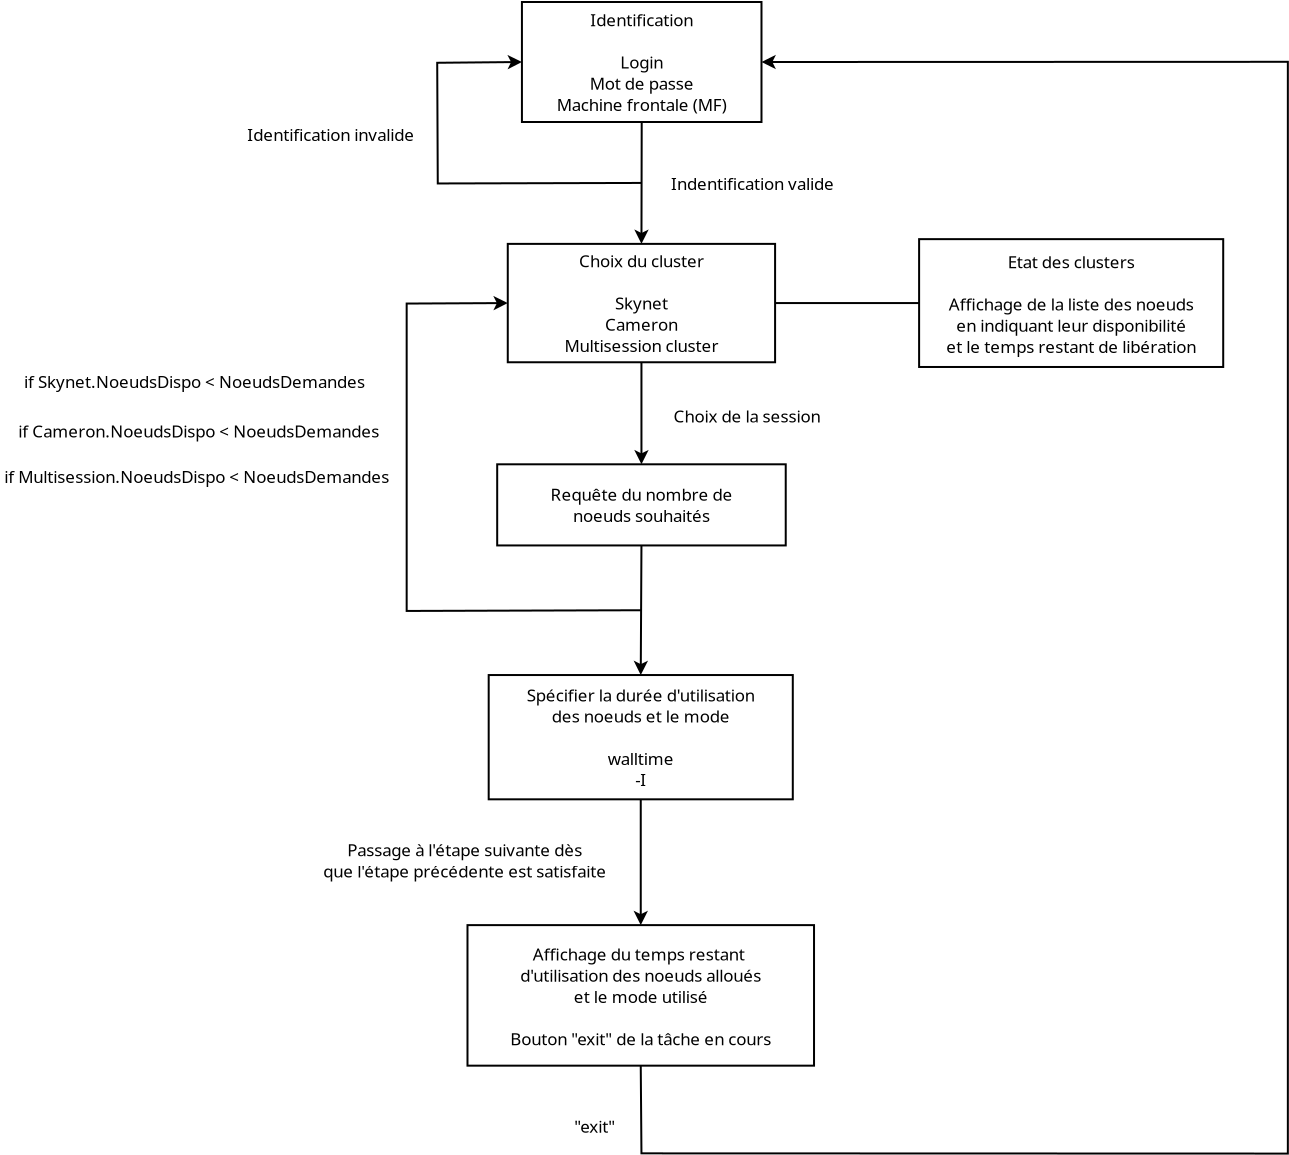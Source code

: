 <?xml version="1.0" encoding="UTF-8"?>
<dia:diagram xmlns:dia="http://www.lysator.liu.se/~alla/dia/">
  <dia:layer name="Arrière-plan" visible="true" active="true">
    <dia:object type="Standard - Box" version="0" id="O0">
      <dia:attribute name="obj_pos">
        <dia:point val="9.407,-5.972"/>
      </dia:attribute>
      <dia:attribute name="obj_bb">
        <dia:rectangle val="9.357,-6.022;21.435,0.078"/>
      </dia:attribute>
      <dia:attribute name="elem_corner">
        <dia:point val="9.407,-5.972"/>
      </dia:attribute>
      <dia:attribute name="elem_width">
        <dia:real val="11.978"/>
      </dia:attribute>
      <dia:attribute name="elem_height">
        <dia:real val="6"/>
      </dia:attribute>
      <dia:attribute name="show_background">
        <dia:boolean val="true"/>
      </dia:attribute>
    </dia:object>
    <dia:object type="Standard - Line" version="0" id="O1">
      <dia:attribute name="obj_pos">
        <dia:point val="15.396,0.028"/>
      </dia:attribute>
      <dia:attribute name="obj_bb">
        <dia:rectangle val="15.022,-0.022;15.746,6.233"/>
      </dia:attribute>
      <dia:attribute name="conn_endpoints">
        <dia:point val="15.396,0.028"/>
        <dia:point val="15.383,6.122"/>
      </dia:attribute>
      <dia:attribute name="numcp">
        <dia:int val="1"/>
      </dia:attribute>
      <dia:attribute name="end_arrow">
        <dia:enum val="22"/>
      </dia:attribute>
      <dia:attribute name="end_arrow_length">
        <dia:real val="0.5"/>
      </dia:attribute>
      <dia:attribute name="end_arrow_width">
        <dia:real val="0.5"/>
      </dia:attribute>
      <dia:connections>
        <dia:connection handle="0" to="O0" connection="6"/>
        <dia:connection handle="1" to="O2" connection="1"/>
      </dia:connections>
    </dia:object>
    <dia:object type="Standard - Box" version="0" id="O2">
      <dia:attribute name="obj_pos">
        <dia:point val="8.699,6.122"/>
      </dia:attribute>
      <dia:attribute name="obj_bb">
        <dia:rectangle val="8.649,6.072;22.116,12.091"/>
      </dia:attribute>
      <dia:attribute name="elem_corner">
        <dia:point val="8.699,6.122"/>
      </dia:attribute>
      <dia:attribute name="elem_width">
        <dia:real val="13.366"/>
      </dia:attribute>
      <dia:attribute name="elem_height">
        <dia:real val="5.919"/>
      </dia:attribute>
      <dia:attribute name="show_background">
        <dia:boolean val="true"/>
      </dia:attribute>
    </dia:object>
    <dia:object type="Standard - Text" version="1" id="O3">
      <dia:attribute name="obj_pos">
        <dia:point val="-0.034,0.655"/>
      </dia:attribute>
      <dia:attribute name="obj_bb">
        <dia:rectangle val="-4.609,0.14;4.541,1.17"/>
      </dia:attribute>
      <dia:attribute name="text">
        <dia:composite type="text">
          <dia:attribute name="string">
            <dia:string>#Identification invalide#</dia:string>
          </dia:attribute>
          <dia:attribute name="font">
            <dia:font family="Monaco" style="0" name="Courier"/>
          </dia:attribute>
          <dia:attribute name="height">
            <dia:real val="1.058"/>
          </dia:attribute>
          <dia:attribute name="pos">
            <dia:point val="-0.034,0.992"/>
          </dia:attribute>
          <dia:attribute name="color">
            <dia:color val="#000000"/>
          </dia:attribute>
          <dia:attribute name="alignment">
            <dia:enum val="1"/>
          </dia:attribute>
        </dia:composite>
      </dia:attribute>
      <dia:attribute name="valign">
        <dia:enum val="2"/>
      </dia:attribute>
    </dia:object>
    <dia:object type="Standard - Text" version="1" id="O4">
      <dia:attribute name="obj_pos">
        <dia:point val="15.383,9.081"/>
      </dia:attribute>
      <dia:attribute name="obj_bb">
        <dia:rectangle val="11.22,6.45;19.545,11.713"/>
      </dia:attribute>
      <dia:attribute name="text">
        <dia:composite type="text">
          <dia:attribute name="string">
            <dia:string>#Choix du cluster

Skynet
Cameron
Multisession cluster#</dia:string>
          </dia:attribute>
          <dia:attribute name="font">
            <dia:font family="Monaco" style="0" name="Courier"/>
          </dia:attribute>
          <dia:attribute name="height">
            <dia:real val="1.058"/>
          </dia:attribute>
          <dia:attribute name="pos">
            <dia:point val="15.383,7.302"/>
          </dia:attribute>
          <dia:attribute name="color">
            <dia:color val="#000000"/>
          </dia:attribute>
          <dia:attribute name="alignment">
            <dia:enum val="1"/>
          </dia:attribute>
        </dia:composite>
      </dia:attribute>
      <dia:attribute name="valign">
        <dia:enum val="2"/>
      </dia:attribute>
      <dia:connections>
        <dia:connection handle="0" to="O2" connection="8"/>
      </dia:connections>
    </dia:object>
    <dia:object type="Standard - Text" version="1" id="O5">
      <dia:attribute name="obj_pos">
        <dia:point val="20.934,3.095"/>
      </dia:attribute>
      <dia:attribute name="obj_bb">
        <dia:rectangle val="16.472,2.58;25.397,3.61"/>
      </dia:attribute>
      <dia:attribute name="text">
        <dia:composite type="text">
          <dia:attribute name="string">
            <dia:string>#Indentification valide#</dia:string>
          </dia:attribute>
          <dia:attribute name="font">
            <dia:font family="Monaco" style="0" name="Courier"/>
          </dia:attribute>
          <dia:attribute name="height">
            <dia:real val="1.058"/>
          </dia:attribute>
          <dia:attribute name="pos">
            <dia:point val="20.934,3.432"/>
          </dia:attribute>
          <dia:attribute name="color">
            <dia:color val="#000000"/>
          </dia:attribute>
          <dia:attribute name="alignment">
            <dia:enum val="1"/>
          </dia:attribute>
        </dia:composite>
      </dia:attribute>
      <dia:attribute name="valign">
        <dia:enum val="2"/>
      </dia:attribute>
    </dia:object>
    <dia:object type="Standard - PolyLine" version="0" id="O6">
      <dia:attribute name="obj_pos">
        <dia:point val="15.389,3.075"/>
      </dia:attribute>
      <dia:attribute name="obj_bb">
        <dia:rectangle val="5.12,-3.328;15.439,3.151"/>
      </dia:attribute>
      <dia:attribute name="poly_points">
        <dia:point val="15.389,3.075"/>
        <dia:point val="5.199,3.101"/>
        <dia:point val="5.171,-2.933"/>
        <dia:point val="9.407,-2.972"/>
      </dia:attribute>
      <dia:attribute name="end_arrow">
        <dia:enum val="22"/>
      </dia:attribute>
      <dia:attribute name="end_arrow_length">
        <dia:real val="0.5"/>
      </dia:attribute>
      <dia:attribute name="end_arrow_width">
        <dia:real val="0.5"/>
      </dia:attribute>
      <dia:connections>
        <dia:connection handle="0" to="O1" connection="0"/>
        <dia:connection handle="3" to="O0" connection="3"/>
      </dia:connections>
    </dia:object>
    <dia:object type="Standard - Text" version="1" id="O7">
      <dia:attribute name="obj_pos">
        <dia:point val="15.396,-2.972"/>
      </dia:attribute>
      <dia:attribute name="obj_bb">
        <dia:rectangle val="10.724,-5.603;20.067,-0.34"/>
      </dia:attribute>
      <dia:attribute name="text">
        <dia:composite type="text">
          <dia:attribute name="string">
            <dia:string>#Identification

Login
Mot de passe
Machine frontale (MF)#</dia:string>
          </dia:attribute>
          <dia:attribute name="font">
            <dia:font family="Monaco" style="0" name="Courier"/>
          </dia:attribute>
          <dia:attribute name="height">
            <dia:real val="1.058"/>
          </dia:attribute>
          <dia:attribute name="pos">
            <dia:point val="15.396,-4.751"/>
          </dia:attribute>
          <dia:attribute name="color">
            <dia:color val="#000000"/>
          </dia:attribute>
          <dia:attribute name="alignment">
            <dia:enum val="1"/>
          </dia:attribute>
        </dia:composite>
      </dia:attribute>
      <dia:attribute name="valign">
        <dia:enum val="2"/>
      </dia:attribute>
      <dia:connections>
        <dia:connection handle="0" to="O0" connection="8"/>
      </dia:connections>
    </dia:object>
    <dia:object type="Standard - Line" version="0" id="O8">
      <dia:attribute name="obj_pos">
        <dia:point val="15.383,12.041"/>
      </dia:attribute>
      <dia:attribute name="obj_bb">
        <dia:rectangle val="15.021,11.991;15.745,17.254"/>
      </dia:attribute>
      <dia:attribute name="conn_endpoints">
        <dia:point val="15.383,12.041"/>
        <dia:point val="15.383,17.143"/>
      </dia:attribute>
      <dia:attribute name="numcp">
        <dia:int val="1"/>
      </dia:attribute>
      <dia:attribute name="end_arrow">
        <dia:enum val="22"/>
      </dia:attribute>
      <dia:attribute name="end_arrow_length">
        <dia:real val="0.5"/>
      </dia:attribute>
      <dia:attribute name="end_arrow_width">
        <dia:real val="0.5"/>
      </dia:attribute>
      <dia:connections>
        <dia:connection handle="0" to="O2" connection="6"/>
        <dia:connection handle="1" to="O11" connection="2"/>
      </dia:connections>
    </dia:object>
    <dia:object type="Standard - Line" version="0" id="O9">
      <dia:attribute name="obj_pos">
        <dia:point val="22.066,9.081"/>
      </dia:attribute>
      <dia:attribute name="obj_bb">
        <dia:rectangle val="22.016,9.031;29.317,9.131"/>
      </dia:attribute>
      <dia:attribute name="conn_endpoints">
        <dia:point val="22.066,9.081"/>
        <dia:point val="29.266,9.081"/>
      </dia:attribute>
      <dia:attribute name="numcp">
        <dia:int val="1"/>
      </dia:attribute>
      <dia:connections>
        <dia:connection handle="0" to="O2" connection="4"/>
        <dia:connection handle="1" to="O21" connection="7"/>
      </dia:connections>
    </dia:object>
    <dia:object type="Standard - Text" version="1" id="O10">
      <dia:attribute name="obj_pos">
        <dia:point val="20.758,14.728"/>
      </dia:attribute>
      <dia:attribute name="obj_bb">
        <dia:rectangle val="16.527,14.213;24.989,15.243"/>
      </dia:attribute>
      <dia:attribute name="text">
        <dia:composite type="text">
          <dia:attribute name="string">
            <dia:string>#Choix de la session #</dia:string>
          </dia:attribute>
          <dia:attribute name="font">
            <dia:font family="Monaco" style="0" name="Courier"/>
          </dia:attribute>
          <dia:attribute name="height">
            <dia:real val="1.058"/>
          </dia:attribute>
          <dia:attribute name="pos">
            <dia:point val="20.758,15.066"/>
          </dia:attribute>
          <dia:attribute name="color">
            <dia:color val="#000000"/>
          </dia:attribute>
          <dia:attribute name="alignment">
            <dia:enum val="1"/>
          </dia:attribute>
        </dia:composite>
      </dia:attribute>
      <dia:attribute name="valign">
        <dia:enum val="2"/>
      </dia:attribute>
    </dia:object>
    <dia:object type="Flowchart - Box" version="0" id="O11">
      <dia:attribute name="obj_pos">
        <dia:point val="8.17,17.143"/>
      </dia:attribute>
      <dia:attribute name="obj_bb">
        <dia:rectangle val="8.12,17.093;22.647,21.249"/>
      </dia:attribute>
      <dia:attribute name="elem_corner">
        <dia:point val="8.17,17.143"/>
      </dia:attribute>
      <dia:attribute name="elem_width">
        <dia:real val="14.427"/>
      </dia:attribute>
      <dia:attribute name="elem_height">
        <dia:real val="4.057"/>
      </dia:attribute>
      <dia:attribute name="show_background">
        <dia:boolean val="true"/>
      </dia:attribute>
      <dia:attribute name="padding">
        <dia:real val="0.5"/>
      </dia:attribute>
      <dia:attribute name="text">
        <dia:composite type="text">
          <dia:attribute name="string">
            <dia:string>##</dia:string>
          </dia:attribute>
          <dia:attribute name="font">
            <dia:font family="sans" style="0" name="Helvetica"/>
          </dia:attribute>
          <dia:attribute name="height">
            <dia:real val="0.8"/>
          </dia:attribute>
          <dia:attribute name="pos">
            <dia:point val="15.383,19.413"/>
          </dia:attribute>
          <dia:attribute name="color">
            <dia:color val="#000000"/>
          </dia:attribute>
          <dia:attribute name="alignment">
            <dia:enum val="1"/>
          </dia:attribute>
        </dia:composite>
      </dia:attribute>
    </dia:object>
    <dia:object type="Standard - Text" version="1" id="O12">
      <dia:attribute name="obj_pos">
        <dia:point val="15.383,19.171"/>
      </dia:attribute>
      <dia:attribute name="obj_bb">
        <dia:rectangle val="10.51,18.127;20.257,20.215"/>
      </dia:attribute>
      <dia:attribute name="text">
        <dia:composite type="text">
          <dia:attribute name="string">
            <dia:string>#Requête du nombre de
noeuds souhaités#</dia:string>
          </dia:attribute>
          <dia:attribute name="font">
            <dia:font family="Monaco" style="0" name="Courier"/>
          </dia:attribute>
          <dia:attribute name="height">
            <dia:real val="1.058"/>
          </dia:attribute>
          <dia:attribute name="pos">
            <dia:point val="15.383,18.979"/>
          </dia:attribute>
          <dia:attribute name="color">
            <dia:color val="#000000"/>
          </dia:attribute>
          <dia:attribute name="alignment">
            <dia:enum val="1"/>
          </dia:attribute>
        </dia:composite>
      </dia:attribute>
      <dia:attribute name="valign">
        <dia:enum val="2"/>
      </dia:attribute>
      <dia:connections>
        <dia:connection handle="0" to="O11" connection="16"/>
      </dia:connections>
    </dia:object>
    <dia:object type="Standard - Line" version="0" id="O13">
      <dia:attribute name="obj_pos">
        <dia:point val="15.383,21.199"/>
      </dia:attribute>
      <dia:attribute name="obj_bb">
        <dia:rectangle val="14.989,21.149;15.713,27.792"/>
      </dia:attribute>
      <dia:attribute name="conn_endpoints">
        <dia:point val="15.383,21.199"/>
        <dia:point val="15.348,27.68"/>
      </dia:attribute>
      <dia:attribute name="numcp">
        <dia:int val="1"/>
      </dia:attribute>
      <dia:attribute name="end_arrow">
        <dia:enum val="22"/>
      </dia:attribute>
      <dia:attribute name="end_arrow_length">
        <dia:real val="0.5"/>
      </dia:attribute>
      <dia:attribute name="end_arrow_width">
        <dia:real val="0.5"/>
      </dia:attribute>
      <dia:connections>
        <dia:connection handle="0" to="O11" connection="13"/>
        <dia:connection handle="1" to="O18" connection="2"/>
      </dia:connections>
    </dia:object>
    <dia:object type="Standard - PolyLine" version="0" id="O14">
      <dia:attribute name="obj_pos">
        <dia:point val="15.366,24.44"/>
      </dia:attribute>
      <dia:attribute name="obj_bb">
        <dia:rectangle val="3.594,8.723;15.416,24.525"/>
      </dia:attribute>
      <dia:attribute name="poly_points">
        <dia:point val="15.366,24.44"/>
        <dia:point val="3.644,24.475"/>
        <dia:point val="3.644,9.106"/>
        <dia:point val="8.699,9.081"/>
      </dia:attribute>
      <dia:attribute name="end_arrow">
        <dia:enum val="22"/>
      </dia:attribute>
      <dia:attribute name="end_arrow_length">
        <dia:real val="0.5"/>
      </dia:attribute>
      <dia:attribute name="end_arrow_width">
        <dia:real val="0.5"/>
      </dia:attribute>
      <dia:connections>
        <dia:connection handle="0" to="O13" connection="0"/>
        <dia:connection handle="3" to="O2" connection="3"/>
      </dia:connections>
    </dia:object>
    <dia:object type="Standard - Text" version="1" id="O15">
      <dia:attribute name="obj_pos">
        <dia:point val="-6.965,12.996"/>
      </dia:attribute>
      <dia:attribute name="obj_bb">
        <dia:rectangle val="-16.257,12.481;2.328,13.511"/>
      </dia:attribute>
      <dia:attribute name="text">
        <dia:composite type="text">
          <dia:attribute name="string">
            <dia:string>#if Skynet.NoeudsDispo &lt; NoeudsDemandes#</dia:string>
          </dia:attribute>
          <dia:attribute name="font">
            <dia:font family="Monaco" style="0" name="Courier"/>
          </dia:attribute>
          <dia:attribute name="height">
            <dia:real val="1.058"/>
          </dia:attribute>
          <dia:attribute name="pos">
            <dia:point val="-6.965,13.333"/>
          </dia:attribute>
          <dia:attribute name="color">
            <dia:color val="#000000"/>
          </dia:attribute>
          <dia:attribute name="alignment">
            <dia:enum val="1"/>
          </dia:attribute>
        </dia:composite>
      </dia:attribute>
      <dia:attribute name="valign">
        <dia:enum val="2"/>
      </dia:attribute>
    </dia:object>
    <dia:object type="Standard - Text" version="1" id="O16">
      <dia:attribute name="obj_pos">
        <dia:point val="-6.753,15.47"/>
      </dia:attribute>
      <dia:attribute name="obj_bb">
        <dia:rectangle val="-16.488,14.955;2.982,15.985"/>
      </dia:attribute>
      <dia:attribute name="text">
        <dia:composite type="text">
          <dia:attribute name="string">
            <dia:string>#if Cameron.NoeudsDispo &lt; NoeudsDemandes#</dia:string>
          </dia:attribute>
          <dia:attribute name="font">
            <dia:font family="Monaco" style="0" name="Courier"/>
          </dia:attribute>
          <dia:attribute name="height">
            <dia:real val="1.058"/>
          </dia:attribute>
          <dia:attribute name="pos">
            <dia:point val="-6.753,15.807"/>
          </dia:attribute>
          <dia:attribute name="color">
            <dia:color val="#000000"/>
          </dia:attribute>
          <dia:attribute name="alignment">
            <dia:enum val="1"/>
          </dia:attribute>
        </dia:composite>
      </dia:attribute>
      <dia:attribute name="valign">
        <dia:enum val="2"/>
      </dia:attribute>
    </dia:object>
    <dia:object type="Standard - Text" version="1" id="O17">
      <dia:attribute name="obj_pos">
        <dia:point val="-6.852,17.747"/>
      </dia:attribute>
      <dia:attribute name="obj_bb">
        <dia:rectangle val="-17.248,17.232;3.545,18.262"/>
      </dia:attribute>
      <dia:attribute name="text">
        <dia:composite type="text">
          <dia:attribute name="string">
            <dia:string>#if Multisession.NoeudsDispo &lt; NoeudsDemandes#</dia:string>
          </dia:attribute>
          <dia:attribute name="font">
            <dia:font family="Monaco" style="0" name="Courier"/>
          </dia:attribute>
          <dia:attribute name="height">
            <dia:real val="1.058"/>
          </dia:attribute>
          <dia:attribute name="pos">
            <dia:point val="-6.852,18.084"/>
          </dia:attribute>
          <dia:attribute name="color">
            <dia:color val="#000000"/>
          </dia:attribute>
          <dia:attribute name="alignment">
            <dia:enum val="1"/>
          </dia:attribute>
        </dia:composite>
      </dia:attribute>
      <dia:attribute name="valign">
        <dia:enum val="2"/>
      </dia:attribute>
    </dia:object>
    <dia:object type="Flowchart - Box" version="0" id="O18">
      <dia:attribute name="obj_pos">
        <dia:point val="7.745,27.68"/>
      </dia:attribute>
      <dia:attribute name="obj_bb">
        <dia:rectangle val="7.695,27.63;23.0,33.944"/>
      </dia:attribute>
      <dia:attribute name="elem_corner">
        <dia:point val="7.745,27.68"/>
      </dia:attribute>
      <dia:attribute name="elem_width">
        <dia:real val="15.205"/>
      </dia:attribute>
      <dia:attribute name="elem_height">
        <dia:real val="6.214"/>
      </dia:attribute>
      <dia:attribute name="border_width">
        <dia:real val="0.1"/>
      </dia:attribute>
      <dia:attribute name="show_background">
        <dia:boolean val="true"/>
      </dia:attribute>
      <dia:attribute name="padding">
        <dia:real val="0.5"/>
      </dia:attribute>
      <dia:attribute name="text">
        <dia:composite type="text">
          <dia:attribute name="string">
            <dia:string>##</dia:string>
          </dia:attribute>
          <dia:attribute name="font">
            <dia:font family="sans" style="0" name="Helvetica"/>
          </dia:attribute>
          <dia:attribute name="height">
            <dia:real val="0.8"/>
          </dia:attribute>
          <dia:attribute name="pos">
            <dia:point val="15.348,31.029"/>
          </dia:attribute>
          <dia:attribute name="color">
            <dia:color val="#000000"/>
          </dia:attribute>
          <dia:attribute name="alignment">
            <dia:enum val="1"/>
          </dia:attribute>
        </dia:composite>
      </dia:attribute>
    </dia:object>
    <dia:object type="Standard - Text" version="1" id="O19">
      <dia:attribute name="obj_pos">
        <dia:point val="15.348,30.787"/>
      </dia:attribute>
      <dia:attribute name="obj_bb">
        <dia:rectangle val="9.02,28.155;21.675,33.419"/>
      </dia:attribute>
      <dia:attribute name="text">
        <dia:composite type="text">
          <dia:attribute name="string">
            <dia:string>#Spécifier la durée d'utilisation
des noeuds et le mode

walltime
-I#</dia:string>
          </dia:attribute>
          <dia:attribute name="font">
            <dia:font family="Monaco" style="0" name="Courier"/>
          </dia:attribute>
          <dia:attribute name="height">
            <dia:real val="1.058"/>
          </dia:attribute>
          <dia:attribute name="pos">
            <dia:point val="15.348,29.008"/>
          </dia:attribute>
          <dia:attribute name="color">
            <dia:color val="#000000"/>
          </dia:attribute>
          <dia:attribute name="alignment">
            <dia:enum val="1"/>
          </dia:attribute>
        </dia:composite>
      </dia:attribute>
      <dia:attribute name="valign">
        <dia:enum val="2"/>
      </dia:attribute>
      <dia:connections>
        <dia:connection handle="0" to="O18" connection="16"/>
      </dia:connections>
    </dia:object>
    <dia:object type="Standard - Line" version="0" id="O20">
      <dia:attribute name="obj_pos">
        <dia:point val="15.348,33.894"/>
      </dia:attribute>
      <dia:attribute name="obj_bb">
        <dia:rectangle val="14.986,33.844;15.71,40.296"/>
      </dia:attribute>
      <dia:attribute name="conn_endpoints">
        <dia:point val="15.348,33.894"/>
        <dia:point val="15.348,40.184"/>
      </dia:attribute>
      <dia:attribute name="numcp">
        <dia:int val="1"/>
      </dia:attribute>
      <dia:attribute name="end_arrow">
        <dia:enum val="22"/>
      </dia:attribute>
      <dia:attribute name="end_arrow_length">
        <dia:real val="0.5"/>
      </dia:attribute>
      <dia:attribute name="end_arrow_width">
        <dia:real val="0.5"/>
      </dia:attribute>
      <dia:connections>
        <dia:connection handle="0" to="O18" connection="13"/>
        <dia:connection handle="1" to="O22" connection="2"/>
      </dia:connections>
    </dia:object>
    <dia:object type="Flowchart - Box" version="0" id="O21">
      <dia:attribute name="obj_pos">
        <dia:point val="29.266,5.885"/>
      </dia:attribute>
      <dia:attribute name="obj_bb">
        <dia:rectangle val="29.216,5.835;44.522,12.327"/>
      </dia:attribute>
      <dia:attribute name="elem_corner">
        <dia:point val="29.266,5.885"/>
      </dia:attribute>
      <dia:attribute name="elem_width">
        <dia:real val="15.205"/>
      </dia:attribute>
      <dia:attribute name="elem_height">
        <dia:real val="6.392"/>
      </dia:attribute>
      <dia:attribute name="border_width">
        <dia:real val="0.1"/>
      </dia:attribute>
      <dia:attribute name="show_background">
        <dia:boolean val="true"/>
      </dia:attribute>
      <dia:attribute name="padding">
        <dia:real val="0.5"/>
      </dia:attribute>
      <dia:attribute name="text">
        <dia:composite type="text">
          <dia:attribute name="string">
            <dia:string>#Etat des clusters

Affichage de la liste des noeuds
en indiquant leur disponibilité
et le temps restant de libération#</dia:string>
          </dia:attribute>
          <dia:attribute name="font">
            <dia:font family="Monaco" style="0" name="Courier"/>
          </dia:attribute>
          <dia:attribute name="height">
            <dia:real val="1.058"/>
          </dia:attribute>
          <dia:attribute name="pos">
            <dia:point val="36.869,7.288"/>
          </dia:attribute>
          <dia:attribute name="color">
            <dia:color val="#000000"/>
          </dia:attribute>
          <dia:attribute name="alignment">
            <dia:enum val="1"/>
          </dia:attribute>
        </dia:composite>
      </dia:attribute>
    </dia:object>
    <dia:object type="Flowchart - Box" version="0" id="O22">
      <dia:attribute name="obj_pos">
        <dia:point val="6.685,40.184"/>
      </dia:attribute>
      <dia:attribute name="obj_bb">
        <dia:rectangle val="6.635,40.134;24.061,47.261"/>
      </dia:attribute>
      <dia:attribute name="elem_corner">
        <dia:point val="6.685,40.184"/>
      </dia:attribute>
      <dia:attribute name="elem_width">
        <dia:real val="17.327"/>
      </dia:attribute>
      <dia:attribute name="elem_height">
        <dia:real val="7.027"/>
      </dia:attribute>
      <dia:attribute name="border_width">
        <dia:real val="0.1"/>
      </dia:attribute>
      <dia:attribute name="show_background">
        <dia:boolean val="true"/>
      </dia:attribute>
      <dia:attribute name="padding">
        <dia:real val="0.5"/>
      </dia:attribute>
      <dia:attribute name="text">
        <dia:composite type="text">
          <dia:attribute name="string">
            <dia:string>#Affichage du temps restant 
d'utilisation des noeuds alloués
et le mode utilisé

Bouton "exit" de la tâche en cours#</dia:string>
          </dia:attribute>
          <dia:attribute name="font">
            <dia:font family="Monaco" style="0" name="Courier"/>
          </dia:attribute>
          <dia:attribute name="height">
            <dia:real val="1.058"/>
          </dia:attribute>
          <dia:attribute name="pos">
            <dia:point val="15.348,41.905"/>
          </dia:attribute>
          <dia:attribute name="color">
            <dia:color val="#000000"/>
          </dia:attribute>
          <dia:attribute name="alignment">
            <dia:enum val="1"/>
          </dia:attribute>
        </dia:composite>
      </dia:attribute>
    </dia:object>
    <dia:object type="Standard - PolyLine" version="0" id="O23">
      <dia:attribute name="obj_pos">
        <dia:point val="15.348,47.212"/>
      </dia:attribute>
      <dia:attribute name="obj_bb">
        <dia:rectangle val="15.298,-3.334;47.753,51.657"/>
      </dia:attribute>
      <dia:attribute name="poly_points">
        <dia:point val="15.348,47.212"/>
        <dia:point val="15.383,51.596"/>
        <dia:point val="47.703,51.607"/>
        <dia:point val="47.703,-2.981"/>
        <dia:point val="21.385,-2.972"/>
      </dia:attribute>
      <dia:attribute name="end_arrow">
        <dia:enum val="22"/>
      </dia:attribute>
      <dia:attribute name="end_arrow_length">
        <dia:real val="0.5"/>
      </dia:attribute>
      <dia:attribute name="end_arrow_width">
        <dia:real val="0.5"/>
      </dia:attribute>
      <dia:connections>
        <dia:connection handle="0" to="O22" connection="13"/>
        <dia:connection handle="4" to="O0" connection="4"/>
      </dia:connections>
    </dia:object>
    <dia:object type="Standard - Text" version="1" id="O24">
      <dia:attribute name="obj_pos">
        <dia:point val="13.05,50.242"/>
      </dia:attribute>
      <dia:attribute name="obj_bb">
        <dia:rectangle val="11.872,49.727;14.227,50.757"/>
      </dia:attribute>
      <dia:attribute name="text">
        <dia:composite type="text">
          <dia:attribute name="string">
            <dia:string>#"exit"#</dia:string>
          </dia:attribute>
          <dia:attribute name="font">
            <dia:font family="Monaco" style="0" name="Courier"/>
          </dia:attribute>
          <dia:attribute name="height">
            <dia:real val="1.058"/>
          </dia:attribute>
          <dia:attribute name="pos">
            <dia:point val="13.05,50.58"/>
          </dia:attribute>
          <dia:attribute name="color">
            <dia:color val="#000000"/>
          </dia:attribute>
          <dia:attribute name="alignment">
            <dia:enum val="1"/>
          </dia:attribute>
        </dia:composite>
      </dia:attribute>
      <dia:attribute name="valign">
        <dia:enum val="2"/>
      </dia:attribute>
    </dia:object>
    <dia:object type="Standard - Text" version="1" id="O25">
      <dia:attribute name="obj_pos">
        <dia:point val="6.543,36.947"/>
      </dia:attribute>
      <dia:attribute name="obj_bb">
        <dia:rectangle val="-1.197,35.903;14.283,37.991"/>
      </dia:attribute>
      <dia:attribute name="text">
        <dia:composite type="text">
          <dia:attribute name="string">
            <dia:string>#Passage à l'étape suivante dès
que l'étape précédente est satisfaite#</dia:string>
          </dia:attribute>
          <dia:attribute name="font">
            <dia:font family="Monaco" style="0" name="Courier"/>
          </dia:attribute>
          <dia:attribute name="height">
            <dia:real val="1.058"/>
          </dia:attribute>
          <dia:attribute name="pos">
            <dia:point val="6.543,36.755"/>
          </dia:attribute>
          <dia:attribute name="color">
            <dia:color val="#000000"/>
          </dia:attribute>
          <dia:attribute name="alignment">
            <dia:enum val="1"/>
          </dia:attribute>
        </dia:composite>
      </dia:attribute>
      <dia:attribute name="valign">
        <dia:enum val="2"/>
      </dia:attribute>
    </dia:object>
  </dia:layer>
</dia:diagram>
